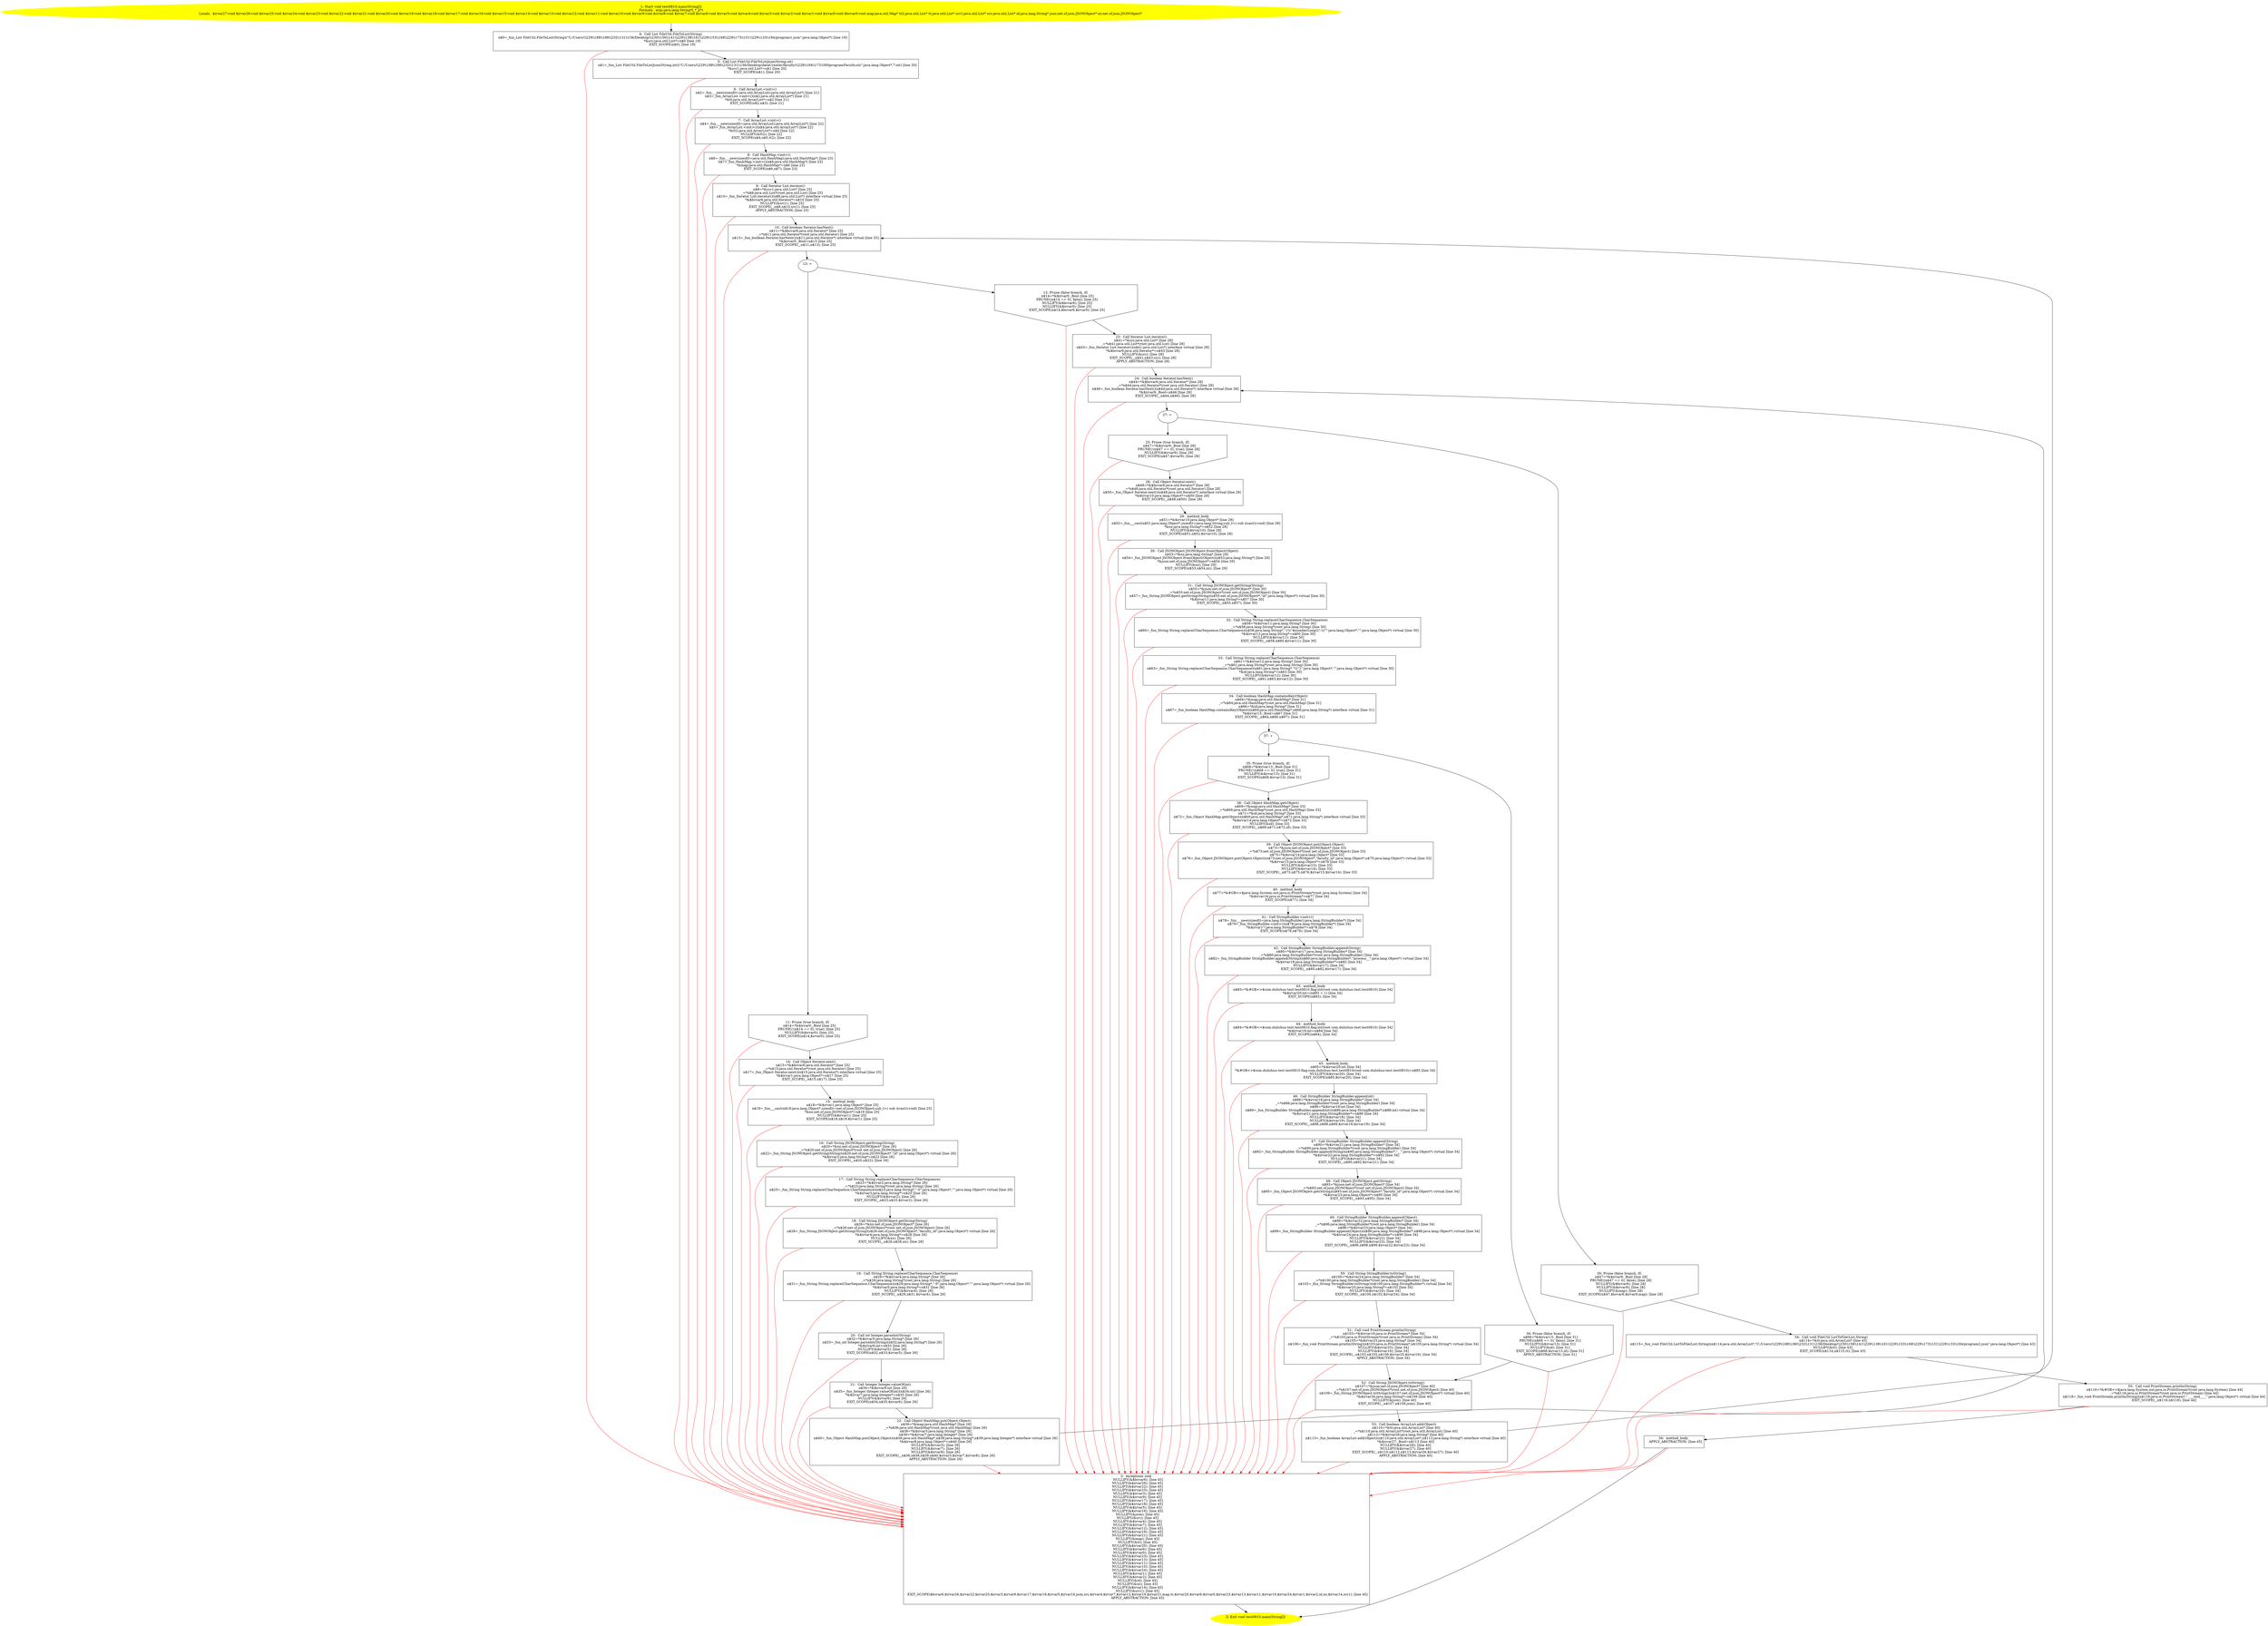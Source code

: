 /* @generated */
digraph cfg {
"com.dulishuo.test.test0810.main(java.lang.String[]):void.a55a6fe620e04da47c57bdfc8e947f60_1" [label="1: Start void test0810.main(String[])\nFormals:  args:java.lang.String*[_*_](*)\nLocals:  $irvar27:void $irvar26:void $irvar25:void $irvar24:void $irvar23:void $irvar22:void $irvar21:void $irvar20:void $irvar19:void $irvar18:void $irvar17:void $irvar16:void $irvar15:void $irvar14:void $irvar13:void $irvar12:void $irvar11:void $irvar10:void $irvar9:void $irvar8:void $irvar7:void $irvar6:void $irvar5:void $irvar4:void $irvar3:void $irvar2:void $irvar1:void $irvar0:void $bcvar6:void map:java.util.Map* tt2:java.util.List* tt:java.util.List* src1:java.util.List* src:java.util.List* id:java.lang.String* json:net.sf.json.JSONObject* xx:net.sf.json.JSONObject* \n  " color=yellow style=filled]
	

	 "com.dulishuo.test.test0810.main(java.lang.String[]):void.a55a6fe620e04da47c57bdfc8e947f60_1" -> "com.dulishuo.test.test0810.main(java.lang.String[]):void.a55a6fe620e04da47c57bdfc8e947f60_4" ;
"com.dulishuo.test.test0810.main(java.lang.String[]):void.a55a6fe620e04da47c57bdfc8e947f60_2" [label="2: Exit void test0810.main(String[]) \n  " color=yellow style=filled]
	

"com.dulishuo.test.test0810.main(java.lang.String[]):void.a55a6fe620e04da47c57bdfc8e947f60_3" [label="3:  exceptions sink \n   NULLIFY(&$bcvar6); [line 45]\n  NULLIFY(&$irvar26); [line 45]\n  NULLIFY(&$irvar22); [line 45]\n  NULLIFY(&$irvar25); [line 45]\n  NULLIFY(&$irvar3); [line 45]\n  NULLIFY(&$irvar9); [line 45]\n  NULLIFY(&$irvar17); [line 45]\n  NULLIFY(&$irvar18); [line 45]\n  NULLIFY(&$irvar5); [line 45]\n  NULLIFY(&$irvar16); [line 45]\n  NULLIFY(&json); [line 45]\n  NULLIFY(&src); [line 45]\n  NULLIFY(&$irvar4); [line 45]\n  NULLIFY(&$irvar7); [line 45]\n  NULLIFY(&$irvar12); [line 45]\n  NULLIFY(&$irvar19); [line 45]\n  NULLIFY(&$irvar21); [line 45]\n  NULLIFY(&map); [line 45]\n  NULLIFY(&tt); [line 45]\n  NULLIFY(&$irvar20); [line 45]\n  NULLIFY(&$irvar6); [line 45]\n  NULLIFY(&$irvar0); [line 45]\n  NULLIFY(&$irvar23); [line 45]\n  NULLIFY(&$irvar13); [line 45]\n  NULLIFY(&$irvar11); [line 45]\n  NULLIFY(&$irvar10); [line 45]\n  NULLIFY(&$irvar24); [line 45]\n  NULLIFY(&$irvar1); [line 45]\n  NULLIFY(&$irvar2); [line 45]\n  NULLIFY(&id); [line 45]\n  NULLIFY(&xx); [line 45]\n  NULLIFY(&$irvar14); [line 45]\n  NULLIFY(&src1); [line 45]\n  EXIT_SCOPE($bcvar6,$irvar26,$irvar22,$irvar25,$irvar3,$irvar9,$irvar17,$irvar18,$irvar5,$irvar16,json,src,$irvar4,$irvar7,$irvar12,$irvar19,$irvar21,map,tt,$irvar20,$irvar6,$irvar0,$irvar23,$irvar13,$irvar11,$irvar10,$irvar24,$irvar1,$irvar2,id,xx,$irvar14,src1); [line 45]\n  APPLY_ABSTRACTION; [line 45]\n " shape="box"]
	

	 "com.dulishuo.test.test0810.main(java.lang.String[]):void.a55a6fe620e04da47c57bdfc8e947f60_3" -> "com.dulishuo.test.test0810.main(java.lang.String[]):void.a55a6fe620e04da47c57bdfc8e947f60_2" ;
"com.dulishuo.test.test0810.main(java.lang.String[]):void.a55a6fe620e04da47c57bdfc8e947f60_4" [label="4:  Call List FileUtil.FileToList(String) \n   n$0=_fun_List FileUtil.FileToList(String)(\"C:/Users/\\\\229\\\\188\\\\186\\\\232\\\\131\\\\156/Desktop/\\\\230\\\\156\\\\141\\\\229\\\\138\\\\161\\\\229\\\\153\\\\168\\\\229\\\\173\\\\151\\\\229\\\\133\\\\184/program1.json\":java.lang.Object*) [line 19]\n  *&src:java.util.List*=n$0 [line 19]\n  EXIT_SCOPE(n$0); [line 19]\n " shape="box"]
	

	 "com.dulishuo.test.test0810.main(java.lang.String[]):void.a55a6fe620e04da47c57bdfc8e947f60_4" -> "com.dulishuo.test.test0810.main(java.lang.String[]):void.a55a6fe620e04da47c57bdfc8e947f60_5" ;
	 "com.dulishuo.test.test0810.main(java.lang.String[]):void.a55a6fe620e04da47c57bdfc8e947f60_4" -> "com.dulishuo.test.test0810.main(java.lang.String[]):void.a55a6fe620e04da47c57bdfc8e947f60_3" [color="red" ];
"com.dulishuo.test.test0810.main(java.lang.String[]):void.a55a6fe620e04da47c57bdfc8e947f60_5" [label="5:  Call List FileUtil.FileToListJson(String,int) \n   n$1=_fun_List FileUtil.FileToListJson(String,int)(\"C:/Users/\\\\229\\\\188\\\\186\\\\232\\\\131\\\\156/Desktop/dataCrawler/faculty/\\\\228\\\\184\\\\1731000programFaculty.xls\":java.lang.Object*,7:int) [line 20]\n  *&src1:java.util.List*=n$1 [line 20]\n  EXIT_SCOPE(n$1); [line 20]\n " shape="box"]
	

	 "com.dulishuo.test.test0810.main(java.lang.String[]):void.a55a6fe620e04da47c57bdfc8e947f60_5" -> "com.dulishuo.test.test0810.main(java.lang.String[]):void.a55a6fe620e04da47c57bdfc8e947f60_6" ;
	 "com.dulishuo.test.test0810.main(java.lang.String[]):void.a55a6fe620e04da47c57bdfc8e947f60_5" -> "com.dulishuo.test.test0810.main(java.lang.String[]):void.a55a6fe620e04da47c57bdfc8e947f60_3" [color="red" ];
"com.dulishuo.test.test0810.main(java.lang.String[]):void.a55a6fe620e04da47c57bdfc8e947f60_6" [label="6:  Call ArrayList.<init>() \n   n$2=_fun___new(sizeof(t=java.util.ArrayList):java.util.ArrayList*) [line 21]\n  n$3=_fun_ArrayList.<init>()(n$2:java.util.ArrayList*) [line 21]\n  *&tt:java.util.ArrayList*=n$2 [line 21]\n  EXIT_SCOPE(n$2,n$3); [line 21]\n " shape="box"]
	

	 "com.dulishuo.test.test0810.main(java.lang.String[]):void.a55a6fe620e04da47c57bdfc8e947f60_6" -> "com.dulishuo.test.test0810.main(java.lang.String[]):void.a55a6fe620e04da47c57bdfc8e947f60_7" ;
	 "com.dulishuo.test.test0810.main(java.lang.String[]):void.a55a6fe620e04da47c57bdfc8e947f60_6" -> "com.dulishuo.test.test0810.main(java.lang.String[]):void.a55a6fe620e04da47c57bdfc8e947f60_3" [color="red" ];
"com.dulishuo.test.test0810.main(java.lang.String[]):void.a55a6fe620e04da47c57bdfc8e947f60_7" [label="7:  Call ArrayList.<init>() \n   n$4=_fun___new(sizeof(t=java.util.ArrayList):java.util.ArrayList*) [line 22]\n  n$5=_fun_ArrayList.<init>()(n$4:java.util.ArrayList*) [line 22]\n  *&tt2:java.util.ArrayList*=n$4 [line 22]\n  NULLIFY(&tt2); [line 22]\n  EXIT_SCOPE(n$4,n$5,tt2); [line 22]\n " shape="box"]
	

	 "com.dulishuo.test.test0810.main(java.lang.String[]):void.a55a6fe620e04da47c57bdfc8e947f60_7" -> "com.dulishuo.test.test0810.main(java.lang.String[]):void.a55a6fe620e04da47c57bdfc8e947f60_8" ;
	 "com.dulishuo.test.test0810.main(java.lang.String[]):void.a55a6fe620e04da47c57bdfc8e947f60_7" -> "com.dulishuo.test.test0810.main(java.lang.String[]):void.a55a6fe620e04da47c57bdfc8e947f60_3" [color="red" ];
"com.dulishuo.test.test0810.main(java.lang.String[]):void.a55a6fe620e04da47c57bdfc8e947f60_8" [label="8:  Call HashMap.<init>() \n   n$6=_fun___new(sizeof(t=java.util.HashMap):java.util.HashMap*) [line 23]\n  n$7=_fun_HashMap.<init>()(n$6:java.util.HashMap*) [line 23]\n  *&map:java.util.HashMap*=n$6 [line 23]\n  EXIT_SCOPE(n$6,n$7); [line 23]\n " shape="box"]
	

	 "com.dulishuo.test.test0810.main(java.lang.String[]):void.a55a6fe620e04da47c57bdfc8e947f60_8" -> "com.dulishuo.test.test0810.main(java.lang.String[]):void.a55a6fe620e04da47c57bdfc8e947f60_9" ;
	 "com.dulishuo.test.test0810.main(java.lang.String[]):void.a55a6fe620e04da47c57bdfc8e947f60_8" -> "com.dulishuo.test.test0810.main(java.lang.String[]):void.a55a6fe620e04da47c57bdfc8e947f60_3" [color="red" ];
"com.dulishuo.test.test0810.main(java.lang.String[]):void.a55a6fe620e04da47c57bdfc8e947f60_9" [label="9:  Call Iterator List.iterator() \n   n$8=*&src1:java.util.List* [line 25]\n  _=*n$8:java.util.List*(root java.util.List) [line 25]\n  n$10=_fun_Iterator List.iterator()(n$8:java.util.List*) interface virtual [line 25]\n  *&$bcvar6:java.util.Iterator*=n$10 [line 25]\n  NULLIFY(&src1); [line 25]\n  EXIT_SCOPE(_,n$8,n$10,src1); [line 25]\n  APPLY_ABSTRACTION; [line 25]\n " shape="box"]
	

	 "com.dulishuo.test.test0810.main(java.lang.String[]):void.a55a6fe620e04da47c57bdfc8e947f60_9" -> "com.dulishuo.test.test0810.main(java.lang.String[]):void.a55a6fe620e04da47c57bdfc8e947f60_10" ;
	 "com.dulishuo.test.test0810.main(java.lang.String[]):void.a55a6fe620e04da47c57bdfc8e947f60_9" -> "com.dulishuo.test.test0810.main(java.lang.String[]):void.a55a6fe620e04da47c57bdfc8e947f60_3" [color="red" ];
"com.dulishuo.test.test0810.main(java.lang.String[]):void.a55a6fe620e04da47c57bdfc8e947f60_10" [label="10:  Call boolean Iterator.hasNext() \n   n$11=*&$bcvar6:java.util.Iterator* [line 25]\n  _=*n$11:java.util.Iterator*(root java.util.Iterator) [line 25]\n  n$13=_fun_boolean Iterator.hasNext()(n$11:java.util.Iterator*) interface virtual [line 25]\n  *&$irvar0:_Bool=n$13 [line 25]\n  EXIT_SCOPE(_,n$11,n$13); [line 25]\n " shape="box"]
	

	 "com.dulishuo.test.test0810.main(java.lang.String[]):void.a55a6fe620e04da47c57bdfc8e947f60_10" -> "com.dulishuo.test.test0810.main(java.lang.String[]):void.a55a6fe620e04da47c57bdfc8e947f60_13" ;
	 "com.dulishuo.test.test0810.main(java.lang.String[]):void.a55a6fe620e04da47c57bdfc8e947f60_10" -> "com.dulishuo.test.test0810.main(java.lang.String[]):void.a55a6fe620e04da47c57bdfc8e947f60_3" [color="red" ];
"com.dulishuo.test.test0810.main(java.lang.String[]):void.a55a6fe620e04da47c57bdfc8e947f60_11" [label="11: Prune (true branch, if) \n   n$14=*&$irvar0:_Bool [line 25]\n  PRUNE(!(n$14 == 0), true); [line 25]\n  NULLIFY(&$irvar0); [line 25]\n  EXIT_SCOPE(n$14,$irvar0); [line 25]\n " shape="invhouse"]
	

	 "com.dulishuo.test.test0810.main(java.lang.String[]):void.a55a6fe620e04da47c57bdfc8e947f60_11" -> "com.dulishuo.test.test0810.main(java.lang.String[]):void.a55a6fe620e04da47c57bdfc8e947f60_14" ;
	 "com.dulishuo.test.test0810.main(java.lang.String[]):void.a55a6fe620e04da47c57bdfc8e947f60_11" -> "com.dulishuo.test.test0810.main(java.lang.String[]):void.a55a6fe620e04da47c57bdfc8e947f60_3" [color="red" ];
"com.dulishuo.test.test0810.main(java.lang.String[]):void.a55a6fe620e04da47c57bdfc8e947f60_12" [label="12: Prune (false branch, if) \n   n$14=*&$irvar0:_Bool [line 25]\n  PRUNE((n$14 == 0), false); [line 25]\n  NULLIFY(&$bcvar6); [line 25]\n  NULLIFY(&$irvar0); [line 25]\n  EXIT_SCOPE(n$14,$bcvar6,$irvar0); [line 25]\n " shape="invhouse"]
	

	 "com.dulishuo.test.test0810.main(java.lang.String[]):void.a55a6fe620e04da47c57bdfc8e947f60_12" -> "com.dulishuo.test.test0810.main(java.lang.String[]):void.a55a6fe620e04da47c57bdfc8e947f60_23" ;
	 "com.dulishuo.test.test0810.main(java.lang.String[]):void.a55a6fe620e04da47c57bdfc8e947f60_12" -> "com.dulishuo.test.test0810.main(java.lang.String[]):void.a55a6fe620e04da47c57bdfc8e947f60_3" [color="red" ];
"com.dulishuo.test.test0810.main(java.lang.String[]):void.a55a6fe620e04da47c57bdfc8e947f60_13" [label="13: + \n  " ]
	

	 "com.dulishuo.test.test0810.main(java.lang.String[]):void.a55a6fe620e04da47c57bdfc8e947f60_13" -> "com.dulishuo.test.test0810.main(java.lang.String[]):void.a55a6fe620e04da47c57bdfc8e947f60_11" ;
	 "com.dulishuo.test.test0810.main(java.lang.String[]):void.a55a6fe620e04da47c57bdfc8e947f60_13" -> "com.dulishuo.test.test0810.main(java.lang.String[]):void.a55a6fe620e04da47c57bdfc8e947f60_12" ;
"com.dulishuo.test.test0810.main(java.lang.String[]):void.a55a6fe620e04da47c57bdfc8e947f60_14" [label="14:  Call Object Iterator.next() \n   n$15=*&$bcvar6:java.util.Iterator* [line 25]\n  _=*n$15:java.util.Iterator*(root java.util.Iterator) [line 25]\n  n$17=_fun_Object Iterator.next()(n$15:java.util.Iterator*) interface virtual [line 25]\n  *&$irvar1:java.lang.Object*=n$17 [line 25]\n  EXIT_SCOPE(_,n$15,n$17); [line 25]\n " shape="box"]
	

	 "com.dulishuo.test.test0810.main(java.lang.String[]):void.a55a6fe620e04da47c57bdfc8e947f60_14" -> "com.dulishuo.test.test0810.main(java.lang.String[]):void.a55a6fe620e04da47c57bdfc8e947f60_15" ;
	 "com.dulishuo.test.test0810.main(java.lang.String[]):void.a55a6fe620e04da47c57bdfc8e947f60_14" -> "com.dulishuo.test.test0810.main(java.lang.String[]):void.a55a6fe620e04da47c57bdfc8e947f60_3" [color="red" ];
"com.dulishuo.test.test0810.main(java.lang.String[]):void.a55a6fe620e04da47c57bdfc8e947f60_15" [label="15:  method_body \n   n$18=*&$irvar1:java.lang.Object* [line 25]\n  n$19=_fun___cast(n$18:java.lang.Object*,sizeof(t=net.sf.json.JSONObject;sub_t=( sub )(cast)):void) [line 25]\n  *&xx:net.sf.json.JSONObject*=n$19 [line 25]\n  NULLIFY(&$irvar1); [line 25]\n  EXIT_SCOPE(n$18,n$19,$irvar1); [line 25]\n " shape="box"]
	

	 "com.dulishuo.test.test0810.main(java.lang.String[]):void.a55a6fe620e04da47c57bdfc8e947f60_15" -> "com.dulishuo.test.test0810.main(java.lang.String[]):void.a55a6fe620e04da47c57bdfc8e947f60_16" ;
	 "com.dulishuo.test.test0810.main(java.lang.String[]):void.a55a6fe620e04da47c57bdfc8e947f60_15" -> "com.dulishuo.test.test0810.main(java.lang.String[]):void.a55a6fe620e04da47c57bdfc8e947f60_3" [color="red" ];
"com.dulishuo.test.test0810.main(java.lang.String[]):void.a55a6fe620e04da47c57bdfc8e947f60_16" [label="16:  Call String JSONObject.getString(String) \n   n$20=*&xx:net.sf.json.JSONObject* [line 26]\n  _=*n$20:net.sf.json.JSONObject*(root net.sf.json.JSONObject) [line 26]\n  n$22=_fun_String JSONObject.getString(String)(n$20:net.sf.json.JSONObject*,\"id\":java.lang.Object*) virtual [line 26]\n  *&$irvar2:java.lang.String*=n$22 [line 26]\n  EXIT_SCOPE(_,n$20,n$22); [line 26]\n " shape="box"]
	

	 "com.dulishuo.test.test0810.main(java.lang.String[]):void.a55a6fe620e04da47c57bdfc8e947f60_16" -> "com.dulishuo.test.test0810.main(java.lang.String[]):void.a55a6fe620e04da47c57bdfc8e947f60_17" ;
	 "com.dulishuo.test.test0810.main(java.lang.String[]):void.a55a6fe620e04da47c57bdfc8e947f60_16" -> "com.dulishuo.test.test0810.main(java.lang.String[]):void.a55a6fe620e04da47c57bdfc8e947f60_3" [color="red" ];
"com.dulishuo.test.test0810.main(java.lang.String[]):void.a55a6fe620e04da47c57bdfc8e947f60_17" [label="17:  Call String String.replace(CharSequence,CharSequence) \n   n$23=*&$irvar2:java.lang.String* [line 26]\n  _=*n$23:java.lang.String*(root java.lang.String) [line 26]\n  n$25=_fun_String String.replace(CharSequence,CharSequence)(n$23:java.lang.String*,\".0\":java.lang.Object*,\"\":java.lang.Object*) virtual [line 26]\n  *&$irvar3:java.lang.String*=n$25 [line 26]\n  NULLIFY(&$irvar2); [line 26]\n  EXIT_SCOPE(_,n$23,n$25,$irvar2); [line 26]\n " shape="box"]
	

	 "com.dulishuo.test.test0810.main(java.lang.String[]):void.a55a6fe620e04da47c57bdfc8e947f60_17" -> "com.dulishuo.test.test0810.main(java.lang.String[]):void.a55a6fe620e04da47c57bdfc8e947f60_18" ;
	 "com.dulishuo.test.test0810.main(java.lang.String[]):void.a55a6fe620e04da47c57bdfc8e947f60_17" -> "com.dulishuo.test.test0810.main(java.lang.String[]):void.a55a6fe620e04da47c57bdfc8e947f60_3" [color="red" ];
"com.dulishuo.test.test0810.main(java.lang.String[]):void.a55a6fe620e04da47c57bdfc8e947f60_18" [label="18:  Call String JSONObject.getString(String) \n   n$26=*&xx:net.sf.json.JSONObject* [line 26]\n  _=*n$26:net.sf.json.JSONObject*(root net.sf.json.JSONObject) [line 26]\n  n$28=_fun_String JSONObject.getString(String)(n$26:net.sf.json.JSONObject*,\"faculty_id\":java.lang.Object*) virtual [line 26]\n  *&$irvar4:java.lang.String*=n$28 [line 26]\n  NULLIFY(&xx); [line 26]\n  EXIT_SCOPE(_,n$26,n$28,xx); [line 26]\n " shape="box"]
	

	 "com.dulishuo.test.test0810.main(java.lang.String[]):void.a55a6fe620e04da47c57bdfc8e947f60_18" -> "com.dulishuo.test.test0810.main(java.lang.String[]):void.a55a6fe620e04da47c57bdfc8e947f60_19" ;
	 "com.dulishuo.test.test0810.main(java.lang.String[]):void.a55a6fe620e04da47c57bdfc8e947f60_18" -> "com.dulishuo.test.test0810.main(java.lang.String[]):void.a55a6fe620e04da47c57bdfc8e947f60_3" [color="red" ];
"com.dulishuo.test.test0810.main(java.lang.String[]):void.a55a6fe620e04da47c57bdfc8e947f60_19" [label="19:  Call String String.replace(CharSequence,CharSequence) \n   n$29=*&$irvar4:java.lang.String* [line 26]\n  _=*n$29:java.lang.String*(root java.lang.String) [line 26]\n  n$31=_fun_String String.replace(CharSequence,CharSequence)(n$29:java.lang.String*,\".0\":java.lang.Object*,\"\":java.lang.Object*) virtual [line 26]\n  *&$irvar5:java.lang.String*=n$31 [line 26]\n  NULLIFY(&$irvar4); [line 26]\n  EXIT_SCOPE(_,n$29,n$31,$irvar4); [line 26]\n " shape="box"]
	

	 "com.dulishuo.test.test0810.main(java.lang.String[]):void.a55a6fe620e04da47c57bdfc8e947f60_19" -> "com.dulishuo.test.test0810.main(java.lang.String[]):void.a55a6fe620e04da47c57bdfc8e947f60_20" ;
	 "com.dulishuo.test.test0810.main(java.lang.String[]):void.a55a6fe620e04da47c57bdfc8e947f60_19" -> "com.dulishuo.test.test0810.main(java.lang.String[]):void.a55a6fe620e04da47c57bdfc8e947f60_3" [color="red" ];
"com.dulishuo.test.test0810.main(java.lang.String[]):void.a55a6fe620e04da47c57bdfc8e947f60_20" [label="20:  Call int Integer.parseInt(String) \n   n$32=*&$irvar5:java.lang.String* [line 26]\n  n$33=_fun_int Integer.parseInt(String)(n$32:java.lang.String*) [line 26]\n  *&$irvar6:int=n$33 [line 26]\n  NULLIFY(&$irvar5); [line 26]\n  EXIT_SCOPE(n$32,n$33,$irvar5); [line 26]\n " shape="box"]
	

	 "com.dulishuo.test.test0810.main(java.lang.String[]):void.a55a6fe620e04da47c57bdfc8e947f60_20" -> "com.dulishuo.test.test0810.main(java.lang.String[]):void.a55a6fe620e04da47c57bdfc8e947f60_21" ;
	 "com.dulishuo.test.test0810.main(java.lang.String[]):void.a55a6fe620e04da47c57bdfc8e947f60_20" -> "com.dulishuo.test.test0810.main(java.lang.String[]):void.a55a6fe620e04da47c57bdfc8e947f60_3" [color="red" ];
"com.dulishuo.test.test0810.main(java.lang.String[]):void.a55a6fe620e04da47c57bdfc8e947f60_21" [label="21:  Call Integer Integer.valueOf(int) \n   n$34=*&$irvar6:int [line 26]\n  n$35=_fun_Integer Integer.valueOf(int)(n$34:int) [line 26]\n  *&$irvar7:java.lang.Integer*=n$35 [line 26]\n  NULLIFY(&$irvar6); [line 26]\n  EXIT_SCOPE(n$34,n$35,$irvar6); [line 26]\n " shape="box"]
	

	 "com.dulishuo.test.test0810.main(java.lang.String[]):void.a55a6fe620e04da47c57bdfc8e947f60_21" -> "com.dulishuo.test.test0810.main(java.lang.String[]):void.a55a6fe620e04da47c57bdfc8e947f60_22" ;
	 "com.dulishuo.test.test0810.main(java.lang.String[]):void.a55a6fe620e04da47c57bdfc8e947f60_21" -> "com.dulishuo.test.test0810.main(java.lang.String[]):void.a55a6fe620e04da47c57bdfc8e947f60_3" [color="red" ];
"com.dulishuo.test.test0810.main(java.lang.String[]):void.a55a6fe620e04da47c57bdfc8e947f60_22" [label="22:  Call Object HashMap.put(Object,Object) \n   n$36=*&map:java.util.HashMap* [line 26]\n  _=*n$36:java.util.HashMap*(root java.util.HashMap) [line 26]\n  n$38=*&$irvar3:java.lang.String* [line 26]\n  n$39=*&$irvar7:java.lang.Integer* [line 26]\n  n$40=_fun_Object HashMap.put(Object,Object)(n$36:java.util.HashMap*,n$38:java.lang.String*,n$39:java.lang.Integer*) interface virtual [line 26]\n  *&$irvar8:java.lang.Object*=n$40 [line 26]\n  NULLIFY(&$irvar3); [line 26]\n  NULLIFY(&$irvar7); [line 26]\n  NULLIFY(&$irvar8); [line 26]\n  EXIT_SCOPE(_,n$36,n$38,n$39,n$40,$irvar3,$irvar7,$irvar8); [line 26]\n  APPLY_ABSTRACTION; [line 26]\n " shape="box"]
	

	 "com.dulishuo.test.test0810.main(java.lang.String[]):void.a55a6fe620e04da47c57bdfc8e947f60_22" -> "com.dulishuo.test.test0810.main(java.lang.String[]):void.a55a6fe620e04da47c57bdfc8e947f60_10" ;
	 "com.dulishuo.test.test0810.main(java.lang.String[]):void.a55a6fe620e04da47c57bdfc8e947f60_22" -> "com.dulishuo.test.test0810.main(java.lang.String[]):void.a55a6fe620e04da47c57bdfc8e947f60_3" [color="red" ];
"com.dulishuo.test.test0810.main(java.lang.String[]):void.a55a6fe620e04da47c57bdfc8e947f60_23" [label="23:  Call Iterator List.iterator() \n   n$41=*&src:java.util.List* [line 28]\n  _=*n$41:java.util.List*(root java.util.List) [line 28]\n  n$43=_fun_Iterator List.iterator()(n$41:java.util.List*) interface virtual [line 28]\n  *&$bcvar6:java.util.Iterator*=n$43 [line 28]\n  NULLIFY(&src); [line 28]\n  EXIT_SCOPE(_,n$41,n$43,src); [line 28]\n  APPLY_ABSTRACTION; [line 28]\n " shape="box"]
	

	 "com.dulishuo.test.test0810.main(java.lang.String[]):void.a55a6fe620e04da47c57bdfc8e947f60_23" -> "com.dulishuo.test.test0810.main(java.lang.String[]):void.a55a6fe620e04da47c57bdfc8e947f60_24" ;
	 "com.dulishuo.test.test0810.main(java.lang.String[]):void.a55a6fe620e04da47c57bdfc8e947f60_23" -> "com.dulishuo.test.test0810.main(java.lang.String[]):void.a55a6fe620e04da47c57bdfc8e947f60_3" [color="red" ];
"com.dulishuo.test.test0810.main(java.lang.String[]):void.a55a6fe620e04da47c57bdfc8e947f60_24" [label="24:  Call boolean Iterator.hasNext() \n   n$44=*&$bcvar6:java.util.Iterator* [line 28]\n  _=*n$44:java.util.Iterator*(root java.util.Iterator) [line 28]\n  n$46=_fun_boolean Iterator.hasNext()(n$44:java.util.Iterator*) interface virtual [line 28]\n  *&$irvar9:_Bool=n$46 [line 28]\n  EXIT_SCOPE(_,n$44,n$46); [line 28]\n " shape="box"]
	

	 "com.dulishuo.test.test0810.main(java.lang.String[]):void.a55a6fe620e04da47c57bdfc8e947f60_24" -> "com.dulishuo.test.test0810.main(java.lang.String[]):void.a55a6fe620e04da47c57bdfc8e947f60_27" ;
	 "com.dulishuo.test.test0810.main(java.lang.String[]):void.a55a6fe620e04da47c57bdfc8e947f60_24" -> "com.dulishuo.test.test0810.main(java.lang.String[]):void.a55a6fe620e04da47c57bdfc8e947f60_3" [color="red" ];
"com.dulishuo.test.test0810.main(java.lang.String[]):void.a55a6fe620e04da47c57bdfc8e947f60_25" [label="25: Prune (true branch, if) \n   n$47=*&$irvar9:_Bool [line 28]\n  PRUNE(!(n$47 == 0), true); [line 28]\n  NULLIFY(&$irvar9); [line 28]\n  EXIT_SCOPE(n$47,$irvar9); [line 28]\n " shape="invhouse"]
	

	 "com.dulishuo.test.test0810.main(java.lang.String[]):void.a55a6fe620e04da47c57bdfc8e947f60_25" -> "com.dulishuo.test.test0810.main(java.lang.String[]):void.a55a6fe620e04da47c57bdfc8e947f60_28" ;
	 "com.dulishuo.test.test0810.main(java.lang.String[]):void.a55a6fe620e04da47c57bdfc8e947f60_25" -> "com.dulishuo.test.test0810.main(java.lang.String[]):void.a55a6fe620e04da47c57bdfc8e947f60_3" [color="red" ];
"com.dulishuo.test.test0810.main(java.lang.String[]):void.a55a6fe620e04da47c57bdfc8e947f60_26" [label="26: Prune (false branch, if) \n   n$47=*&$irvar9:_Bool [line 28]\n  PRUNE((n$47 == 0), false); [line 28]\n  NULLIFY(&$bcvar6); [line 28]\n  NULLIFY(&$irvar9); [line 28]\n  NULLIFY(&map); [line 28]\n  EXIT_SCOPE(n$47,$bcvar6,$irvar9,map); [line 28]\n " shape="invhouse"]
	

	 "com.dulishuo.test.test0810.main(java.lang.String[]):void.a55a6fe620e04da47c57bdfc8e947f60_26" -> "com.dulishuo.test.test0810.main(java.lang.String[]):void.a55a6fe620e04da47c57bdfc8e947f60_54" ;
	 "com.dulishuo.test.test0810.main(java.lang.String[]):void.a55a6fe620e04da47c57bdfc8e947f60_26" -> "com.dulishuo.test.test0810.main(java.lang.String[]):void.a55a6fe620e04da47c57bdfc8e947f60_3" [color="red" ];
"com.dulishuo.test.test0810.main(java.lang.String[]):void.a55a6fe620e04da47c57bdfc8e947f60_27" [label="27: + \n  " ]
	

	 "com.dulishuo.test.test0810.main(java.lang.String[]):void.a55a6fe620e04da47c57bdfc8e947f60_27" -> "com.dulishuo.test.test0810.main(java.lang.String[]):void.a55a6fe620e04da47c57bdfc8e947f60_25" ;
	 "com.dulishuo.test.test0810.main(java.lang.String[]):void.a55a6fe620e04da47c57bdfc8e947f60_27" -> "com.dulishuo.test.test0810.main(java.lang.String[]):void.a55a6fe620e04da47c57bdfc8e947f60_26" ;
"com.dulishuo.test.test0810.main(java.lang.String[]):void.a55a6fe620e04da47c57bdfc8e947f60_28" [label="28:  Call Object Iterator.next() \n   n$48=*&$bcvar6:java.util.Iterator* [line 28]\n  _=*n$48:java.util.Iterator*(root java.util.Iterator) [line 28]\n  n$50=_fun_Object Iterator.next()(n$48:java.util.Iterator*) interface virtual [line 28]\n  *&$irvar10:java.lang.Object*=n$50 [line 28]\n  EXIT_SCOPE(_,n$48,n$50); [line 28]\n " shape="box"]
	

	 "com.dulishuo.test.test0810.main(java.lang.String[]):void.a55a6fe620e04da47c57bdfc8e947f60_28" -> "com.dulishuo.test.test0810.main(java.lang.String[]):void.a55a6fe620e04da47c57bdfc8e947f60_29" ;
	 "com.dulishuo.test.test0810.main(java.lang.String[]):void.a55a6fe620e04da47c57bdfc8e947f60_28" -> "com.dulishuo.test.test0810.main(java.lang.String[]):void.a55a6fe620e04da47c57bdfc8e947f60_3" [color="red" ];
"com.dulishuo.test.test0810.main(java.lang.String[]):void.a55a6fe620e04da47c57bdfc8e947f60_29" [label="29:  method_body \n   n$51=*&$irvar10:java.lang.Object* [line 28]\n  n$52=_fun___cast(n$51:java.lang.Object*,sizeof(t=java.lang.String;sub_t=( sub )(cast)):void) [line 28]\n  *&xx:java.lang.String*=n$52 [line 28]\n  NULLIFY(&$irvar10); [line 28]\n  EXIT_SCOPE(n$51,n$52,$irvar10); [line 28]\n " shape="box"]
	

	 "com.dulishuo.test.test0810.main(java.lang.String[]):void.a55a6fe620e04da47c57bdfc8e947f60_29" -> "com.dulishuo.test.test0810.main(java.lang.String[]):void.a55a6fe620e04da47c57bdfc8e947f60_30" ;
	 "com.dulishuo.test.test0810.main(java.lang.String[]):void.a55a6fe620e04da47c57bdfc8e947f60_29" -> "com.dulishuo.test.test0810.main(java.lang.String[]):void.a55a6fe620e04da47c57bdfc8e947f60_3" [color="red" ];
"com.dulishuo.test.test0810.main(java.lang.String[]):void.a55a6fe620e04da47c57bdfc8e947f60_30" [label="30:  Call JSONObject JSONObject.fromObject(Object) \n   n$53=*&xx:java.lang.String* [line 29]\n  n$54=_fun_JSONObject JSONObject.fromObject(Object)(n$53:java.lang.String*) [line 29]\n  *&json:net.sf.json.JSONObject*=n$54 [line 29]\n  NULLIFY(&xx); [line 29]\n  EXIT_SCOPE(n$53,n$54,xx); [line 29]\n " shape="box"]
	

	 "com.dulishuo.test.test0810.main(java.lang.String[]):void.a55a6fe620e04da47c57bdfc8e947f60_30" -> "com.dulishuo.test.test0810.main(java.lang.String[]):void.a55a6fe620e04da47c57bdfc8e947f60_31" ;
	 "com.dulishuo.test.test0810.main(java.lang.String[]):void.a55a6fe620e04da47c57bdfc8e947f60_30" -> "com.dulishuo.test.test0810.main(java.lang.String[]):void.a55a6fe620e04da47c57bdfc8e947f60_3" [color="red" ];
"com.dulishuo.test.test0810.main(java.lang.String[]):void.a55a6fe620e04da47c57bdfc8e947f60_31" [label="31:  Call String JSONObject.getString(String) \n   n$55=*&json:net.sf.json.JSONObject* [line 30]\n  _=*n$55:net.sf.json.JSONObject*(root net.sf.json.JSONObject) [line 30]\n  n$57=_fun_String JSONObject.getString(String)(n$55:net.sf.json.JSONObject*,\"id\":java.lang.Object*) virtual [line 30]\n  *&$irvar11:java.lang.String*=n$57 [line 30]\n  EXIT_SCOPE(_,n$55,n$57); [line 30]\n " shape="box"]
	

	 "com.dulishuo.test.test0810.main(java.lang.String[]):void.a55a6fe620e04da47c57bdfc8e947f60_31" -> "com.dulishuo.test.test0810.main(java.lang.String[]):void.a55a6fe620e04da47c57bdfc8e947f60_32" ;
	 "com.dulishuo.test.test0810.main(java.lang.String[]):void.a55a6fe620e04da47c57bdfc8e947f60_31" -> "com.dulishuo.test.test0810.main(java.lang.String[]):void.a55a6fe620e04da47c57bdfc8e947f60_3" [color="red" ];
"com.dulishuo.test.test0810.main(java.lang.String[]):void.a55a6fe620e04da47c57bdfc8e947f60_32" [label="32:  Call String String.replace(CharSequence,CharSequence) \n   n$58=*&$irvar11:java.lang.String* [line 30]\n  _=*n$58:java.lang.String*(root java.lang.String) [line 30]\n  n$60=_fun_String String.replace(CharSequence,CharSequence)(n$58:java.lang.String*,\"{\\\\\\\"$numberLong\\\\\\\":\\\\\\\"\":java.lang.Object*,\"\":java.lang.Object*) virtual [line 30]\n  *&$irvar12:java.lang.String*=n$60 [line 30]\n  NULLIFY(&$irvar11); [line 30]\n  EXIT_SCOPE(_,n$58,n$60,$irvar11); [line 30]\n " shape="box"]
	

	 "com.dulishuo.test.test0810.main(java.lang.String[]):void.a55a6fe620e04da47c57bdfc8e947f60_32" -> "com.dulishuo.test.test0810.main(java.lang.String[]):void.a55a6fe620e04da47c57bdfc8e947f60_33" ;
	 "com.dulishuo.test.test0810.main(java.lang.String[]):void.a55a6fe620e04da47c57bdfc8e947f60_32" -> "com.dulishuo.test.test0810.main(java.lang.String[]):void.a55a6fe620e04da47c57bdfc8e947f60_3" [color="red" ];
"com.dulishuo.test.test0810.main(java.lang.String[]):void.a55a6fe620e04da47c57bdfc8e947f60_33" [label="33:  Call String String.replace(CharSequence,CharSequence) \n   n$61=*&$irvar12:java.lang.String* [line 30]\n  _=*n$61:java.lang.String*(root java.lang.String) [line 30]\n  n$63=_fun_String String.replace(CharSequence,CharSequence)(n$61:java.lang.String*,\"\\\\\\\"}\":java.lang.Object*,\"\":java.lang.Object*) virtual [line 30]\n  *&id:java.lang.String*=n$63 [line 30]\n  NULLIFY(&$irvar12); [line 30]\n  EXIT_SCOPE(_,n$61,n$63,$irvar12); [line 30]\n " shape="box"]
	

	 "com.dulishuo.test.test0810.main(java.lang.String[]):void.a55a6fe620e04da47c57bdfc8e947f60_33" -> "com.dulishuo.test.test0810.main(java.lang.String[]):void.a55a6fe620e04da47c57bdfc8e947f60_34" ;
	 "com.dulishuo.test.test0810.main(java.lang.String[]):void.a55a6fe620e04da47c57bdfc8e947f60_33" -> "com.dulishuo.test.test0810.main(java.lang.String[]):void.a55a6fe620e04da47c57bdfc8e947f60_3" [color="red" ];
"com.dulishuo.test.test0810.main(java.lang.String[]):void.a55a6fe620e04da47c57bdfc8e947f60_34" [label="34:  Call boolean HashMap.containsKey(Object) \n   n$64=*&map:java.util.HashMap* [line 31]\n  _=*n$64:java.util.HashMap*(root java.util.HashMap) [line 31]\n  n$66=*&id:java.lang.String* [line 31]\n  n$67=_fun_boolean HashMap.containsKey(Object)(n$64:java.util.HashMap*,n$66:java.lang.String*) interface virtual [line 31]\n  *&$irvar13:_Bool=n$67 [line 31]\n  EXIT_SCOPE(_,n$64,n$66,n$67); [line 31]\n " shape="box"]
	

	 "com.dulishuo.test.test0810.main(java.lang.String[]):void.a55a6fe620e04da47c57bdfc8e947f60_34" -> "com.dulishuo.test.test0810.main(java.lang.String[]):void.a55a6fe620e04da47c57bdfc8e947f60_37" ;
	 "com.dulishuo.test.test0810.main(java.lang.String[]):void.a55a6fe620e04da47c57bdfc8e947f60_34" -> "com.dulishuo.test.test0810.main(java.lang.String[]):void.a55a6fe620e04da47c57bdfc8e947f60_3" [color="red" ];
"com.dulishuo.test.test0810.main(java.lang.String[]):void.a55a6fe620e04da47c57bdfc8e947f60_35" [label="35: Prune (true branch, if) \n   n$68=*&$irvar13:_Bool [line 31]\n  PRUNE(!(n$68 == 0), true); [line 31]\n  NULLIFY(&$irvar13); [line 31]\n  EXIT_SCOPE(n$68,$irvar13); [line 31]\n " shape="invhouse"]
	

	 "com.dulishuo.test.test0810.main(java.lang.String[]):void.a55a6fe620e04da47c57bdfc8e947f60_35" -> "com.dulishuo.test.test0810.main(java.lang.String[]):void.a55a6fe620e04da47c57bdfc8e947f60_38" ;
	 "com.dulishuo.test.test0810.main(java.lang.String[]):void.a55a6fe620e04da47c57bdfc8e947f60_35" -> "com.dulishuo.test.test0810.main(java.lang.String[]):void.a55a6fe620e04da47c57bdfc8e947f60_3" [color="red" ];
"com.dulishuo.test.test0810.main(java.lang.String[]):void.a55a6fe620e04da47c57bdfc8e947f60_36" [label="36: Prune (false branch, if) \n   n$68=*&$irvar13:_Bool [line 31]\n  PRUNE((n$68 == 0), false); [line 31]\n  NULLIFY(&$irvar13); [line 31]\n  NULLIFY(&id); [line 31]\n  EXIT_SCOPE(n$68,$irvar13,id); [line 31]\n  APPLY_ABSTRACTION; [line 31]\n " shape="invhouse"]
	

	 "com.dulishuo.test.test0810.main(java.lang.String[]):void.a55a6fe620e04da47c57bdfc8e947f60_36" -> "com.dulishuo.test.test0810.main(java.lang.String[]):void.a55a6fe620e04da47c57bdfc8e947f60_52" ;
	 "com.dulishuo.test.test0810.main(java.lang.String[]):void.a55a6fe620e04da47c57bdfc8e947f60_36" -> "com.dulishuo.test.test0810.main(java.lang.String[]):void.a55a6fe620e04da47c57bdfc8e947f60_3" [color="red" ];
"com.dulishuo.test.test0810.main(java.lang.String[]):void.a55a6fe620e04da47c57bdfc8e947f60_37" [label="37: + \n  " ]
	

	 "com.dulishuo.test.test0810.main(java.lang.String[]):void.a55a6fe620e04da47c57bdfc8e947f60_37" -> "com.dulishuo.test.test0810.main(java.lang.String[]):void.a55a6fe620e04da47c57bdfc8e947f60_35" ;
	 "com.dulishuo.test.test0810.main(java.lang.String[]):void.a55a6fe620e04da47c57bdfc8e947f60_37" -> "com.dulishuo.test.test0810.main(java.lang.String[]):void.a55a6fe620e04da47c57bdfc8e947f60_36" ;
"com.dulishuo.test.test0810.main(java.lang.String[]):void.a55a6fe620e04da47c57bdfc8e947f60_38" [label="38:  Call Object HashMap.get(Object) \n   n$69=*&map:java.util.HashMap* [line 33]\n  _=*n$69:java.util.HashMap*(root java.util.HashMap) [line 33]\n  n$71=*&id:java.lang.String* [line 33]\n  n$72=_fun_Object HashMap.get(Object)(n$69:java.util.HashMap*,n$71:java.lang.String*) interface virtual [line 33]\n  *&$irvar14:java.lang.Object*=n$72 [line 33]\n  NULLIFY(&id); [line 33]\n  EXIT_SCOPE(_,n$69,n$71,n$72,id); [line 33]\n " shape="box"]
	

	 "com.dulishuo.test.test0810.main(java.lang.String[]):void.a55a6fe620e04da47c57bdfc8e947f60_38" -> "com.dulishuo.test.test0810.main(java.lang.String[]):void.a55a6fe620e04da47c57bdfc8e947f60_39" ;
	 "com.dulishuo.test.test0810.main(java.lang.String[]):void.a55a6fe620e04da47c57bdfc8e947f60_38" -> "com.dulishuo.test.test0810.main(java.lang.String[]):void.a55a6fe620e04da47c57bdfc8e947f60_3" [color="red" ];
"com.dulishuo.test.test0810.main(java.lang.String[]):void.a55a6fe620e04da47c57bdfc8e947f60_39" [label="39:  Call Object JSONObject.put(Object,Object) \n   n$73=*&json:net.sf.json.JSONObject* [line 33]\n  _=*n$73:net.sf.json.JSONObject*(root net.sf.json.JSONObject) [line 33]\n  n$75=*&$irvar14:java.lang.Object* [line 33]\n  n$76=_fun_Object JSONObject.put(Object,Object)(n$73:net.sf.json.JSONObject*,\"faculty_id\":java.lang.Object*,n$75:java.lang.Object*) virtual [line 33]\n  *&$irvar15:java.lang.Object*=n$76 [line 33]\n  NULLIFY(&$irvar15); [line 33]\n  NULLIFY(&$irvar14); [line 33]\n  EXIT_SCOPE(_,n$73,n$75,n$76,$irvar15,$irvar14); [line 33]\n " shape="box"]
	

	 "com.dulishuo.test.test0810.main(java.lang.String[]):void.a55a6fe620e04da47c57bdfc8e947f60_39" -> "com.dulishuo.test.test0810.main(java.lang.String[]):void.a55a6fe620e04da47c57bdfc8e947f60_40" ;
	 "com.dulishuo.test.test0810.main(java.lang.String[]):void.a55a6fe620e04da47c57bdfc8e947f60_39" -> "com.dulishuo.test.test0810.main(java.lang.String[]):void.a55a6fe620e04da47c57bdfc8e947f60_3" [color="red" ];
"com.dulishuo.test.test0810.main(java.lang.String[]):void.a55a6fe620e04da47c57bdfc8e947f60_40" [label="40:  method_body \n   n$77=*&#GB<>$java.lang.System.out:java.io.PrintStream*(root java.lang.System) [line 34]\n  *&$irvar16:java.io.PrintStream*=n$77 [line 34]\n  EXIT_SCOPE(n$77); [line 34]\n " shape="box"]
	

	 "com.dulishuo.test.test0810.main(java.lang.String[]):void.a55a6fe620e04da47c57bdfc8e947f60_40" -> "com.dulishuo.test.test0810.main(java.lang.String[]):void.a55a6fe620e04da47c57bdfc8e947f60_41" ;
	 "com.dulishuo.test.test0810.main(java.lang.String[]):void.a55a6fe620e04da47c57bdfc8e947f60_40" -> "com.dulishuo.test.test0810.main(java.lang.String[]):void.a55a6fe620e04da47c57bdfc8e947f60_3" [color="red" ];
"com.dulishuo.test.test0810.main(java.lang.String[]):void.a55a6fe620e04da47c57bdfc8e947f60_41" [label="41:  Call StringBuilder.<init>() \n   n$78=_fun___new(sizeof(t=java.lang.StringBuilder):java.lang.StringBuilder*) [line 34]\n  n$79=_fun_StringBuilder.<init>()(n$78:java.lang.StringBuilder*) [line 34]\n  *&$irvar17:java.lang.StringBuilder*=n$78 [line 34]\n  EXIT_SCOPE(n$78,n$79); [line 34]\n " shape="box"]
	

	 "com.dulishuo.test.test0810.main(java.lang.String[]):void.a55a6fe620e04da47c57bdfc8e947f60_41" -> "com.dulishuo.test.test0810.main(java.lang.String[]):void.a55a6fe620e04da47c57bdfc8e947f60_42" ;
	 "com.dulishuo.test.test0810.main(java.lang.String[]):void.a55a6fe620e04da47c57bdfc8e947f60_41" -> "com.dulishuo.test.test0810.main(java.lang.String[]):void.a55a6fe620e04da47c57bdfc8e947f60_3" [color="red" ];
"com.dulishuo.test.test0810.main(java.lang.String[]):void.a55a6fe620e04da47c57bdfc8e947f60_42" [label="42:  Call StringBuilder StringBuilder.append(String) \n   n$80=*&$irvar17:java.lang.StringBuilder* [line 34]\n  _=*n$80:java.lang.StringBuilder*(root java.lang.StringBuilder) [line 34]\n  n$82=_fun_StringBuilder StringBuilder.append(String)(n$80:java.lang.StringBuilder*,\"process__\":java.lang.Object*) virtual [line 34]\n  *&$irvar18:java.lang.StringBuilder*=n$82 [line 34]\n  NULLIFY(&$irvar17); [line 34]\n  EXIT_SCOPE(_,n$80,n$82,$irvar17); [line 34]\n " shape="box"]
	

	 "com.dulishuo.test.test0810.main(java.lang.String[]):void.a55a6fe620e04da47c57bdfc8e947f60_42" -> "com.dulishuo.test.test0810.main(java.lang.String[]):void.a55a6fe620e04da47c57bdfc8e947f60_43" ;
	 "com.dulishuo.test.test0810.main(java.lang.String[]):void.a55a6fe620e04da47c57bdfc8e947f60_42" -> "com.dulishuo.test.test0810.main(java.lang.String[]):void.a55a6fe620e04da47c57bdfc8e947f60_3" [color="red" ];
"com.dulishuo.test.test0810.main(java.lang.String[]):void.a55a6fe620e04da47c57bdfc8e947f60_43" [label="43:  method_body \n   n$83=*&#GB<>$com.dulishuo.test.test0810.flag:int(root com.dulishuo.test.test0810) [line 34]\n  *&$irvar20:int=(n$83 + 1) [line 34]\n  EXIT_SCOPE(n$83); [line 34]\n " shape="box"]
	

	 "com.dulishuo.test.test0810.main(java.lang.String[]):void.a55a6fe620e04da47c57bdfc8e947f60_43" -> "com.dulishuo.test.test0810.main(java.lang.String[]):void.a55a6fe620e04da47c57bdfc8e947f60_44" ;
	 "com.dulishuo.test.test0810.main(java.lang.String[]):void.a55a6fe620e04da47c57bdfc8e947f60_43" -> "com.dulishuo.test.test0810.main(java.lang.String[]):void.a55a6fe620e04da47c57bdfc8e947f60_3" [color="red" ];
"com.dulishuo.test.test0810.main(java.lang.String[]):void.a55a6fe620e04da47c57bdfc8e947f60_44" [label="44:  method_body \n   n$84=*&#GB<>$com.dulishuo.test.test0810.flag:int(root com.dulishuo.test.test0810) [line 34]\n  *&$irvar19:int=n$84 [line 34]\n  EXIT_SCOPE(n$84); [line 34]\n " shape="box"]
	

	 "com.dulishuo.test.test0810.main(java.lang.String[]):void.a55a6fe620e04da47c57bdfc8e947f60_44" -> "com.dulishuo.test.test0810.main(java.lang.String[]):void.a55a6fe620e04da47c57bdfc8e947f60_45" ;
	 "com.dulishuo.test.test0810.main(java.lang.String[]):void.a55a6fe620e04da47c57bdfc8e947f60_44" -> "com.dulishuo.test.test0810.main(java.lang.String[]):void.a55a6fe620e04da47c57bdfc8e947f60_3" [color="red" ];
"com.dulishuo.test.test0810.main(java.lang.String[]):void.a55a6fe620e04da47c57bdfc8e947f60_45" [label="45:  method_body \n   n$85=*&$irvar20:int [line 34]\n  *&#GB<>$com.dulishuo.test.test0810.flag:com.dulishuo.test.test0810(root com.dulishuo.test.test0810)=n$85 [line 34]\n  NULLIFY(&$irvar20); [line 34]\n  EXIT_SCOPE(n$85,$irvar20); [line 34]\n " shape="box"]
	

	 "com.dulishuo.test.test0810.main(java.lang.String[]):void.a55a6fe620e04da47c57bdfc8e947f60_45" -> "com.dulishuo.test.test0810.main(java.lang.String[]):void.a55a6fe620e04da47c57bdfc8e947f60_46" ;
	 "com.dulishuo.test.test0810.main(java.lang.String[]):void.a55a6fe620e04da47c57bdfc8e947f60_45" -> "com.dulishuo.test.test0810.main(java.lang.String[]):void.a55a6fe620e04da47c57bdfc8e947f60_3" [color="red" ];
"com.dulishuo.test.test0810.main(java.lang.String[]):void.a55a6fe620e04da47c57bdfc8e947f60_46" [label="46:  Call StringBuilder StringBuilder.append(int) \n   n$86=*&$irvar18:java.lang.StringBuilder* [line 34]\n  _=*n$86:java.lang.StringBuilder*(root java.lang.StringBuilder) [line 34]\n  n$88=*&$irvar19:int [line 34]\n  n$89=_fun_StringBuilder StringBuilder.append(int)(n$86:java.lang.StringBuilder*,n$88:int) virtual [line 34]\n  *&$irvar21:java.lang.StringBuilder*=n$89 [line 34]\n  NULLIFY(&$irvar18); [line 34]\n  NULLIFY(&$irvar19); [line 34]\n  EXIT_SCOPE(_,n$86,n$88,n$89,$irvar18,$irvar19); [line 34]\n " shape="box"]
	

	 "com.dulishuo.test.test0810.main(java.lang.String[]):void.a55a6fe620e04da47c57bdfc8e947f60_46" -> "com.dulishuo.test.test0810.main(java.lang.String[]):void.a55a6fe620e04da47c57bdfc8e947f60_47" ;
	 "com.dulishuo.test.test0810.main(java.lang.String[]):void.a55a6fe620e04da47c57bdfc8e947f60_46" -> "com.dulishuo.test.test0810.main(java.lang.String[]):void.a55a6fe620e04da47c57bdfc8e947f60_3" [color="red" ];
"com.dulishuo.test.test0810.main(java.lang.String[]):void.a55a6fe620e04da47c57bdfc8e947f60_47" [label="47:  Call StringBuilder StringBuilder.append(String) \n   n$90=*&$irvar21:java.lang.StringBuilder* [line 34]\n  _=*n$90:java.lang.StringBuilder*(root java.lang.StringBuilder) [line 34]\n  n$92=_fun_StringBuilder StringBuilder.append(String)(n$90:java.lang.StringBuilder*,\"__\":java.lang.Object*) virtual [line 34]\n  *&$irvar22:java.lang.StringBuilder*=n$92 [line 34]\n  NULLIFY(&$irvar21); [line 34]\n  EXIT_SCOPE(_,n$90,n$92,$irvar21); [line 34]\n " shape="box"]
	

	 "com.dulishuo.test.test0810.main(java.lang.String[]):void.a55a6fe620e04da47c57bdfc8e947f60_47" -> "com.dulishuo.test.test0810.main(java.lang.String[]):void.a55a6fe620e04da47c57bdfc8e947f60_48" ;
	 "com.dulishuo.test.test0810.main(java.lang.String[]):void.a55a6fe620e04da47c57bdfc8e947f60_47" -> "com.dulishuo.test.test0810.main(java.lang.String[]):void.a55a6fe620e04da47c57bdfc8e947f60_3" [color="red" ];
"com.dulishuo.test.test0810.main(java.lang.String[]):void.a55a6fe620e04da47c57bdfc8e947f60_48" [label="48:  Call Object JSONObject.get(String) \n   n$93=*&json:net.sf.json.JSONObject* [line 34]\n  _=*n$93:net.sf.json.JSONObject*(root net.sf.json.JSONObject) [line 34]\n  n$95=_fun_Object JSONObject.get(String)(n$93:net.sf.json.JSONObject*,\"faculty_id\":java.lang.Object*) virtual [line 34]\n  *&$irvar23:java.lang.Object*=n$95 [line 34]\n  EXIT_SCOPE(_,n$93,n$95); [line 34]\n " shape="box"]
	

	 "com.dulishuo.test.test0810.main(java.lang.String[]):void.a55a6fe620e04da47c57bdfc8e947f60_48" -> "com.dulishuo.test.test0810.main(java.lang.String[]):void.a55a6fe620e04da47c57bdfc8e947f60_49" ;
	 "com.dulishuo.test.test0810.main(java.lang.String[]):void.a55a6fe620e04da47c57bdfc8e947f60_48" -> "com.dulishuo.test.test0810.main(java.lang.String[]):void.a55a6fe620e04da47c57bdfc8e947f60_3" [color="red" ];
"com.dulishuo.test.test0810.main(java.lang.String[]):void.a55a6fe620e04da47c57bdfc8e947f60_49" [label="49:  Call StringBuilder StringBuilder.append(Object) \n   n$96=*&$irvar22:java.lang.StringBuilder* [line 34]\n  _=*n$96:java.lang.StringBuilder*(root java.lang.StringBuilder) [line 34]\n  n$98=*&$irvar23:java.lang.Object* [line 34]\n  n$99=_fun_StringBuilder StringBuilder.append(Object)(n$96:java.lang.StringBuilder*,n$98:java.lang.Object*) virtual [line 34]\n  *&$irvar24:java.lang.StringBuilder*=n$99 [line 34]\n  NULLIFY(&$irvar22); [line 34]\n  NULLIFY(&$irvar23); [line 34]\n  EXIT_SCOPE(_,n$96,n$98,n$99,$irvar22,$irvar23); [line 34]\n " shape="box"]
	

	 "com.dulishuo.test.test0810.main(java.lang.String[]):void.a55a6fe620e04da47c57bdfc8e947f60_49" -> "com.dulishuo.test.test0810.main(java.lang.String[]):void.a55a6fe620e04da47c57bdfc8e947f60_50" ;
	 "com.dulishuo.test.test0810.main(java.lang.String[]):void.a55a6fe620e04da47c57bdfc8e947f60_49" -> "com.dulishuo.test.test0810.main(java.lang.String[]):void.a55a6fe620e04da47c57bdfc8e947f60_3" [color="red" ];
"com.dulishuo.test.test0810.main(java.lang.String[]):void.a55a6fe620e04da47c57bdfc8e947f60_50" [label="50:  Call String StringBuilder.toString() \n   n$100=*&$irvar24:java.lang.StringBuilder* [line 34]\n  _=*n$100:java.lang.StringBuilder*(root java.lang.StringBuilder) [line 34]\n  n$102=_fun_String StringBuilder.toString()(n$100:java.lang.StringBuilder*) virtual [line 34]\n  *&$irvar25:java.lang.String*=n$102 [line 34]\n  NULLIFY(&$irvar24); [line 34]\n  EXIT_SCOPE(_,n$100,n$102,$irvar24); [line 34]\n " shape="box"]
	

	 "com.dulishuo.test.test0810.main(java.lang.String[]):void.a55a6fe620e04da47c57bdfc8e947f60_50" -> "com.dulishuo.test.test0810.main(java.lang.String[]):void.a55a6fe620e04da47c57bdfc8e947f60_51" ;
	 "com.dulishuo.test.test0810.main(java.lang.String[]):void.a55a6fe620e04da47c57bdfc8e947f60_50" -> "com.dulishuo.test.test0810.main(java.lang.String[]):void.a55a6fe620e04da47c57bdfc8e947f60_3" [color="red" ];
"com.dulishuo.test.test0810.main(java.lang.String[]):void.a55a6fe620e04da47c57bdfc8e947f60_51" [label="51:  Call void PrintStream.println(String) \n   n$103=*&$irvar16:java.io.PrintStream* [line 34]\n  _=*n$103:java.io.PrintStream*(root java.io.PrintStream) [line 34]\n  n$105=*&$irvar25:java.lang.String* [line 34]\n  n$106=_fun_void PrintStream.println(String)(n$103:java.io.PrintStream*,n$105:java.lang.String*) virtual [line 34]\n  NULLIFY(&$irvar25); [line 34]\n  NULLIFY(&$irvar16); [line 34]\n  EXIT_SCOPE(_,n$103,n$105,n$106,$irvar25,$irvar16); [line 34]\n  APPLY_ABSTRACTION; [line 34]\n " shape="box"]
	

	 "com.dulishuo.test.test0810.main(java.lang.String[]):void.a55a6fe620e04da47c57bdfc8e947f60_51" -> "com.dulishuo.test.test0810.main(java.lang.String[]):void.a55a6fe620e04da47c57bdfc8e947f60_52" ;
	 "com.dulishuo.test.test0810.main(java.lang.String[]):void.a55a6fe620e04da47c57bdfc8e947f60_51" -> "com.dulishuo.test.test0810.main(java.lang.String[]):void.a55a6fe620e04da47c57bdfc8e947f60_3" [color="red" ];
"com.dulishuo.test.test0810.main(java.lang.String[]):void.a55a6fe620e04da47c57bdfc8e947f60_52" [label="52:  Call String JSONObject.toString() \n   n$107=*&json:net.sf.json.JSONObject* [line 40]\n  _=*n$107:net.sf.json.JSONObject*(root net.sf.json.JSONObject) [line 40]\n  n$109=_fun_String JSONObject.toString()(n$107:net.sf.json.JSONObject*) virtual [line 40]\n  *&$irvar26:java.lang.String*=n$109 [line 40]\n  NULLIFY(&json); [line 40]\n  EXIT_SCOPE(_,n$107,n$109,json); [line 40]\n " shape="box"]
	

	 "com.dulishuo.test.test0810.main(java.lang.String[]):void.a55a6fe620e04da47c57bdfc8e947f60_52" -> "com.dulishuo.test.test0810.main(java.lang.String[]):void.a55a6fe620e04da47c57bdfc8e947f60_53" ;
	 "com.dulishuo.test.test0810.main(java.lang.String[]):void.a55a6fe620e04da47c57bdfc8e947f60_52" -> "com.dulishuo.test.test0810.main(java.lang.String[]):void.a55a6fe620e04da47c57bdfc8e947f60_3" [color="red" ];
"com.dulishuo.test.test0810.main(java.lang.String[]):void.a55a6fe620e04da47c57bdfc8e947f60_53" [label="53:  Call boolean ArrayList.add(Object) \n   n$110=*&tt:java.util.ArrayList* [line 40]\n  _=*n$110:java.util.ArrayList*(root java.util.ArrayList) [line 40]\n  n$112=*&$irvar26:java.lang.String* [line 40]\n  n$113=_fun_boolean ArrayList.add(Object)(n$110:java.util.ArrayList*,n$112:java.lang.String*) interface virtual [line 40]\n  *&$irvar27:_Bool=n$113 [line 40]\n  NULLIFY(&$irvar26); [line 40]\n  NULLIFY(&$irvar27); [line 40]\n  EXIT_SCOPE(_,n$110,n$112,n$113,$irvar26,$irvar27); [line 40]\n  APPLY_ABSTRACTION; [line 40]\n " shape="box"]
	

	 "com.dulishuo.test.test0810.main(java.lang.String[]):void.a55a6fe620e04da47c57bdfc8e947f60_53" -> "com.dulishuo.test.test0810.main(java.lang.String[]):void.a55a6fe620e04da47c57bdfc8e947f60_24" ;
	 "com.dulishuo.test.test0810.main(java.lang.String[]):void.a55a6fe620e04da47c57bdfc8e947f60_53" -> "com.dulishuo.test.test0810.main(java.lang.String[]):void.a55a6fe620e04da47c57bdfc8e947f60_3" [color="red" ];
"com.dulishuo.test.test0810.main(java.lang.String[]):void.a55a6fe620e04da47c57bdfc8e947f60_54" [label="54:  Call void FileUtil.ListToFile(List,String) \n   n$114=*&tt:java.util.ArrayList* [line 43]\n  n$115=_fun_void FileUtil.ListToFile(List,String)(n$114:java.util.ArrayList*,\"C:/Users/\\\\229\\\\188\\\\186\\\\232\\\\131\\\\156/Desktop/\\\\230\\\\156\\\\141\\\\229\\\\138\\\\161\\\\229\\\\153\\\\168\\\\229\\\\173\\\\151\\\\229\\\\133\\\\184/program2.json\":java.lang.Object*) [line 43]\n  NULLIFY(&tt); [line 43]\n  EXIT_SCOPE(n$114,n$115,tt); [line 43]\n " shape="box"]
	

	 "com.dulishuo.test.test0810.main(java.lang.String[]):void.a55a6fe620e04da47c57bdfc8e947f60_54" -> "com.dulishuo.test.test0810.main(java.lang.String[]):void.a55a6fe620e04da47c57bdfc8e947f60_55" ;
	 "com.dulishuo.test.test0810.main(java.lang.String[]):void.a55a6fe620e04da47c57bdfc8e947f60_54" -> "com.dulishuo.test.test0810.main(java.lang.String[]):void.a55a6fe620e04da47c57bdfc8e947f60_3" [color="red" ];
"com.dulishuo.test.test0810.main(java.lang.String[]):void.a55a6fe620e04da47c57bdfc8e947f60_55" [label="55:  Call void PrintStream.println(String) \n   n$116=*&#GB<>$java.lang.System.out:java.io.PrintStream*(root java.lang.System) [line 44]\n  _=*n$116:java.io.PrintStream*(root java.io.PrintStream) [line 44]\n  n$118=_fun_void PrintStream.println(String)(n$116:java.io.PrintStream*,\"____end____\":java.lang.Object*) virtual [line 44]\n  EXIT_SCOPE(_,n$116,n$118); [line 44]\n " shape="box"]
	

	 "com.dulishuo.test.test0810.main(java.lang.String[]):void.a55a6fe620e04da47c57bdfc8e947f60_55" -> "com.dulishuo.test.test0810.main(java.lang.String[]):void.a55a6fe620e04da47c57bdfc8e947f60_56" ;
	 "com.dulishuo.test.test0810.main(java.lang.String[]):void.a55a6fe620e04da47c57bdfc8e947f60_55" -> "com.dulishuo.test.test0810.main(java.lang.String[]):void.a55a6fe620e04da47c57bdfc8e947f60_3" [color="red" ];
"com.dulishuo.test.test0810.main(java.lang.String[]):void.a55a6fe620e04da47c57bdfc8e947f60_56" [label="56:  method_body \n   APPLY_ABSTRACTION; [line 45]\n " shape="box"]
	

	 "com.dulishuo.test.test0810.main(java.lang.String[]):void.a55a6fe620e04da47c57bdfc8e947f60_56" -> "com.dulishuo.test.test0810.main(java.lang.String[]):void.a55a6fe620e04da47c57bdfc8e947f60_2" ;
	 "com.dulishuo.test.test0810.main(java.lang.String[]):void.a55a6fe620e04da47c57bdfc8e947f60_56" -> "com.dulishuo.test.test0810.main(java.lang.String[]):void.a55a6fe620e04da47c57bdfc8e947f60_3" [color="red" ];
}
